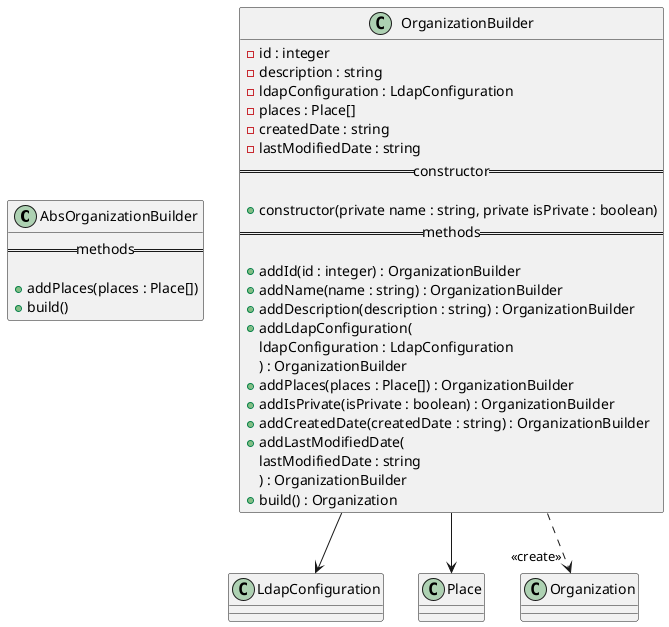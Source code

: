 @startuml OrganizationBuilder Diagram
class AbsOrganizationBuilder {
  ==methods==

  + addPlaces(places : Place[])
  + build()
}
class OrganizationBuilder {
  - id : integer
  - description : string
  - ldapConfiguration : LdapConfiguration
  - places : Place[]
  - createdDate : string
  - lastModifiedDate : string
  == constructor ==

  + constructor(private name : string, private isPrivate : boolean)
  == methods ==

  + addId(id : integer) : OrganizationBuilder
  + addName(name : string) : OrganizationBuilder
  + addDescription(description : string) : OrganizationBuilder
  + addLdapConfiguration(
    ldapConfiguration : LdapConfiguration
    ) : OrganizationBuilder
  + addPlaces(places : Place[]) : OrganizationBuilder
  + addIsPrivate(isPrivate : boolean) : OrganizationBuilder
  + addCreatedDate(createdDate : string) : OrganizationBuilder
  + addLastModifiedDate(
    lastModifiedDate : string
    ) : OrganizationBuilder
  + build() : Organization
}

OrganizationBuilder -->  LdapConfiguration
OrganizationBuilder --> Place
OrganizationBuilder ..> "<<create>>" Organization
@enduml
